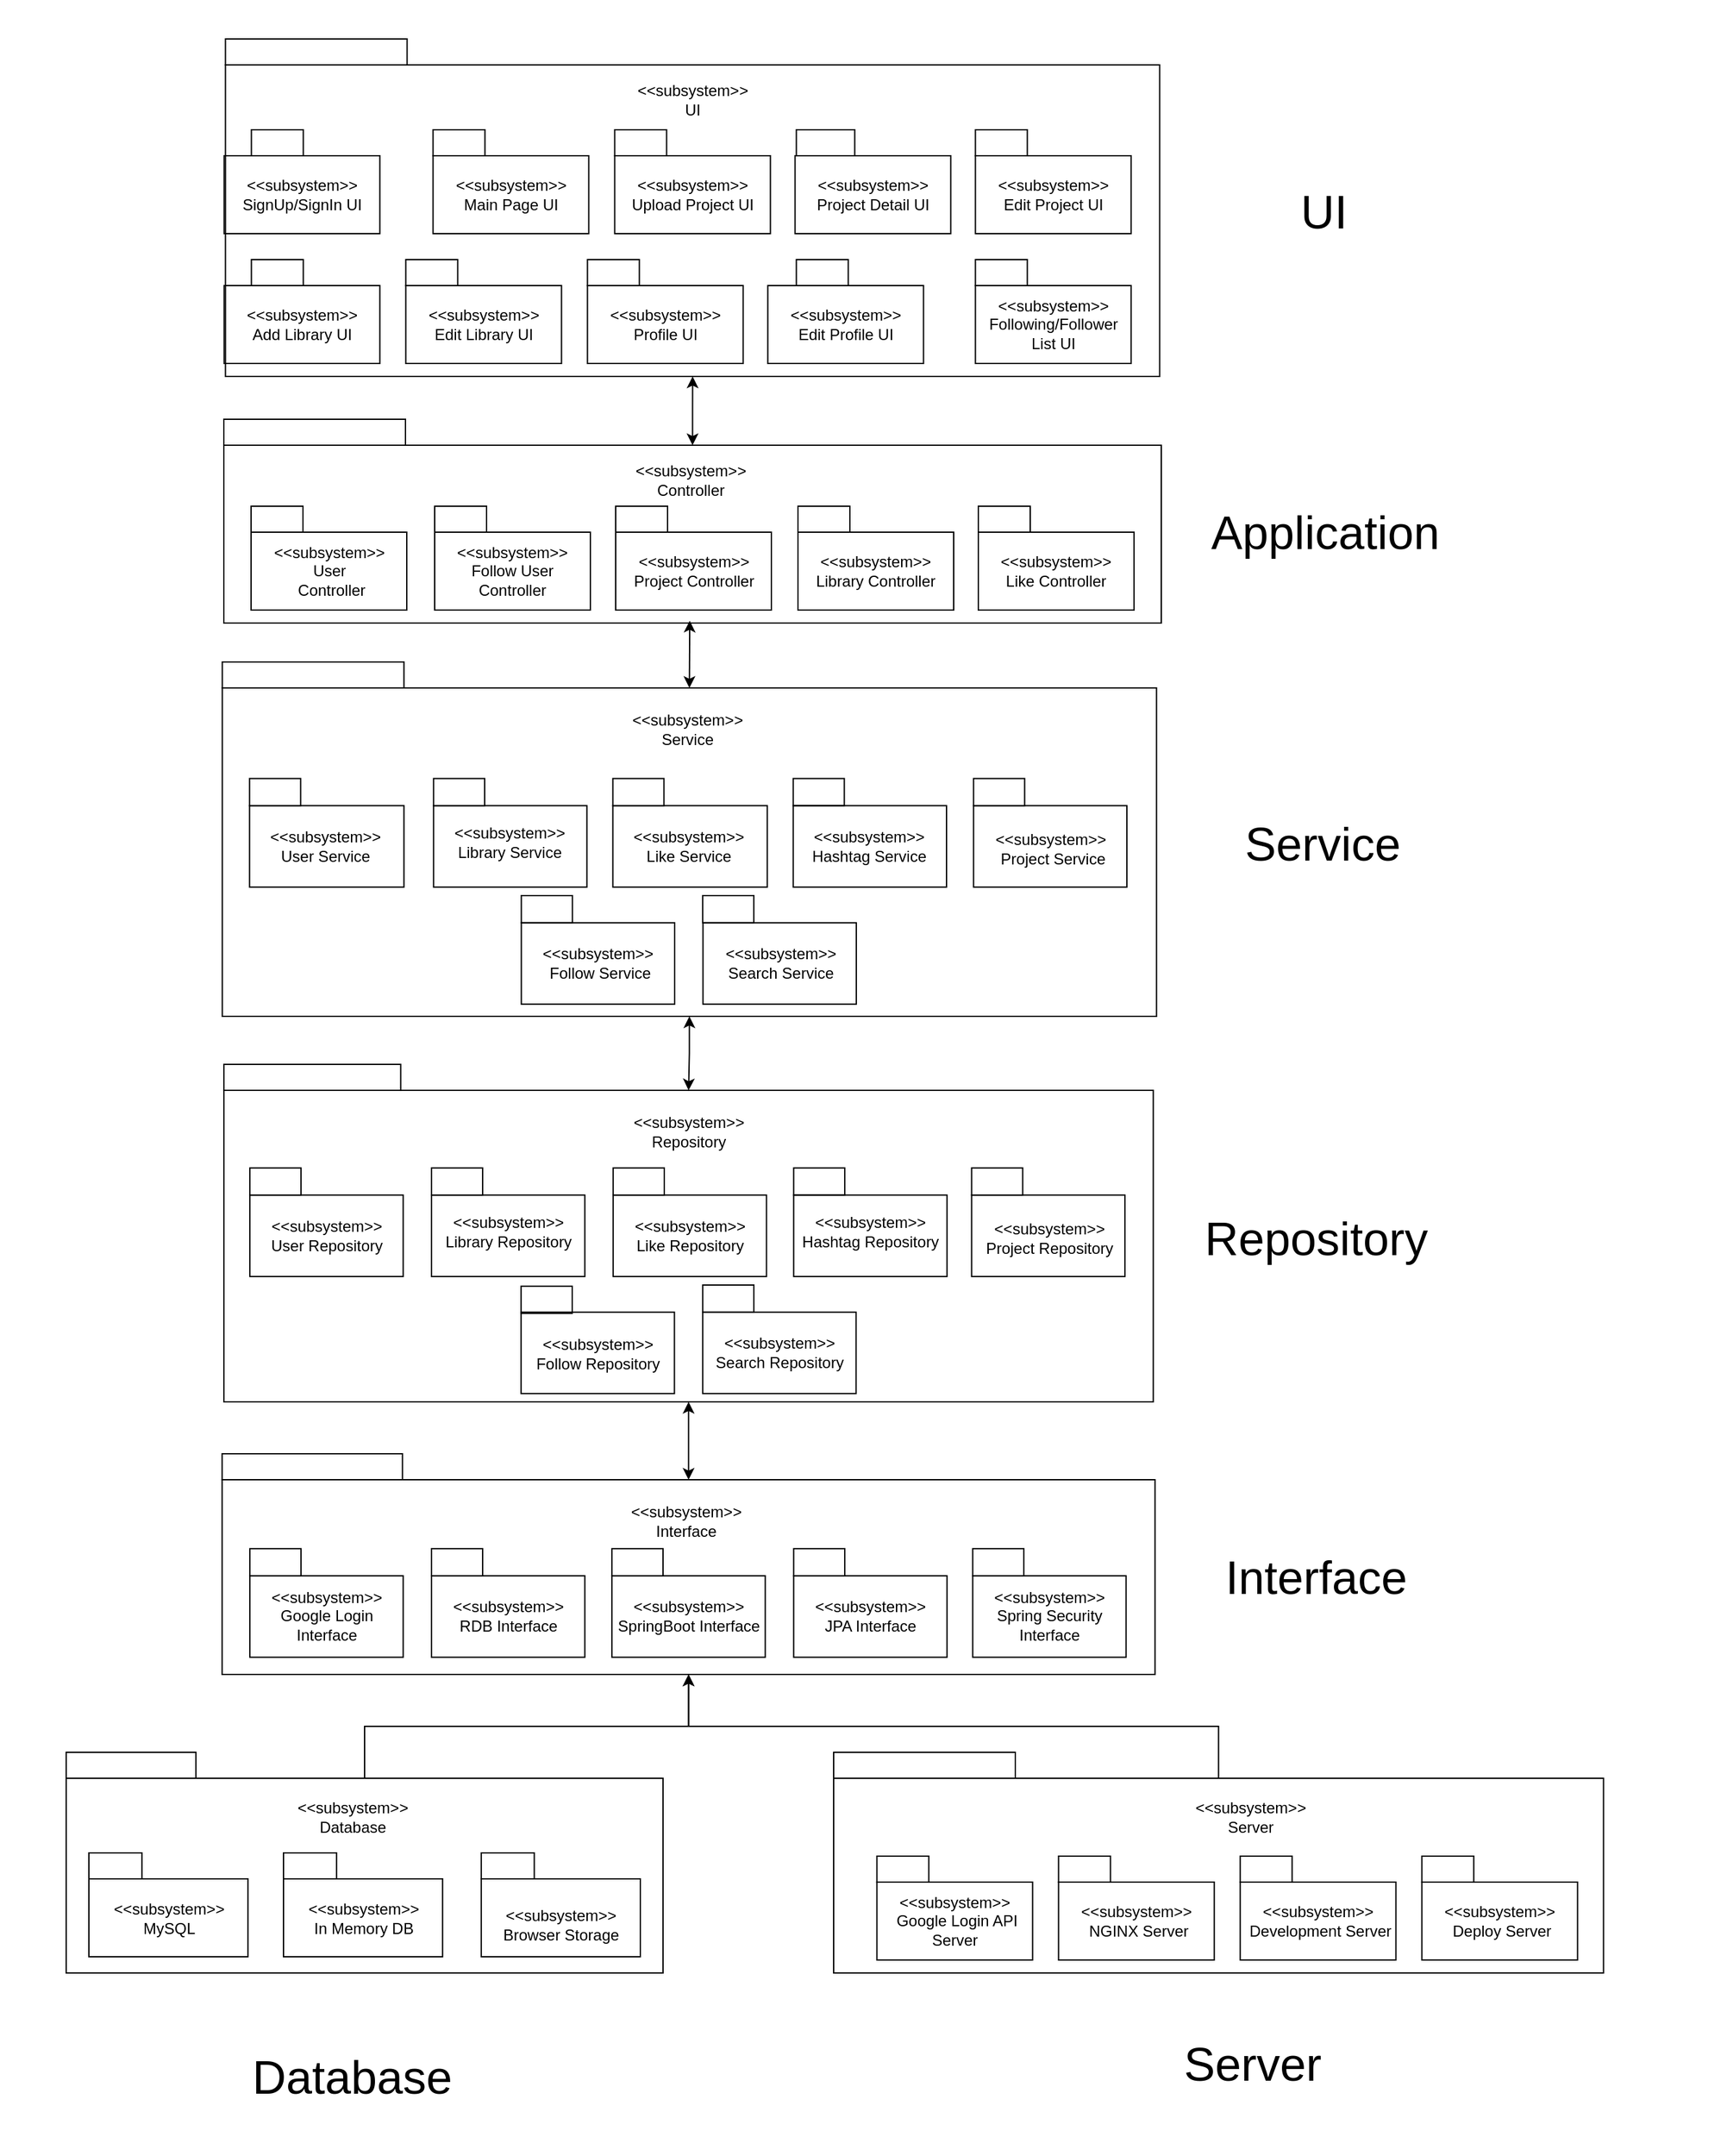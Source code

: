 <mxfile version="22.1.1" type="google">
  <diagram name="Page-1" id="URvXAUoGTAdCCWXDdqtg">
    <mxGraphModel grid="1" page="1" gridSize="10" guides="1" tooltips="1" connect="1" arrows="1" fold="1" pageScale="1" pageWidth="850" pageHeight="1100" math="0" shadow="0">
      <root>
        <mxCell id="0" />
        <mxCell id="1" parent="0" />
        <mxCell id="1XSzjVtJwLmHqd4a_Qun-15" value="" style="group" connectable="0" vertex="1" parent="1">
          <mxGeometry x="150" width="1330" height="1660.0" as="geometry" />
        </mxCell>
        <mxCell id="1XSzjVtJwLmHqd4a_Qun-16" value="" style="group" connectable="0" vertex="1" parent="1XSzjVtJwLmHqd4a_Qun-15">
          <mxGeometry x="172.5" y="343" width="1102.5" height="1317.0" as="geometry" />
        </mxCell>
        <mxCell id="1XSzjVtJwLmHqd4a_Qun-4" value="" style="rounded=0;whiteSpace=wrap;html=1;fillColor=none;" vertex="1" parent="1XSzjVtJwLmHqd4a_Qun-16">
          <mxGeometry width="722.5" height="137" as="geometry" />
        </mxCell>
        <mxCell id="1XSzjVtJwLmHqd4a_Qun-5" value="&amp;lt;&amp;lt;subsystem&amp;gt;&amp;gt;&lt;br&gt;Controller" style="text;html=1;strokeColor=none;fillColor=none;align=center;verticalAlign=middle;whiteSpace=wrap;rounded=0;" vertex="1" parent="1XSzjVtJwLmHqd4a_Qun-16">
          <mxGeometry x="331.667" y="12" width="56.667" height="30" as="geometry" />
        </mxCell>
        <mxCell id="gsQeB8420r4Wkmhs-U_B-48" value="" style="group" connectable="0" vertex="1" parent="1XSzjVtJwLmHqd4a_Qun-16">
          <mxGeometry x="442.5" y="67" width="130" height="61" as="geometry" />
        </mxCell>
        <mxCell id="gsQeB8420r4Wkmhs-U_B-49" value="" style="rounded=0;whiteSpace=wrap;html=1;fillColor=none;" vertex="1" parent="gsQeB8420r4Wkmhs-U_B-48">
          <mxGeometry width="120" height="60" as="geometry" />
        </mxCell>
        <mxCell id="gsQeB8420r4Wkmhs-U_B-50" value="&amp;lt;&amp;lt;subsystem&amp;gt;&amp;gt;&lt;br&gt;Library Controller" style="text;html=1;strokeColor=none;fillColor=none;align=center;verticalAlign=middle;whiteSpace=wrap;rounded=0;" vertex="1" parent="gsQeB8420r4Wkmhs-U_B-48">
          <mxGeometry x="10" y="15" width="100" height="30" as="geometry" />
        </mxCell>
        <mxCell id="gsQeB8420r4Wkmhs-U_B-51" value="" style="group" connectable="0" vertex="1" parent="1XSzjVtJwLmHqd4a_Qun-16">
          <mxGeometry x="577.5" y="67" width="150" height="61" as="geometry" />
        </mxCell>
        <mxCell id="gsQeB8420r4Wkmhs-U_B-52" value="" style="rounded=0;whiteSpace=wrap;html=1;fillColor=none;" vertex="1" parent="gsQeB8420r4Wkmhs-U_B-51">
          <mxGeometry x="4" width="120" height="60" as="geometry" />
        </mxCell>
        <mxCell id="gsQeB8420r4Wkmhs-U_B-53" value="&amp;lt;&amp;lt;subsystem&amp;gt;&amp;gt;&lt;br style=&quot;border-color: var(--border-color);&quot;&gt;Like Controller" style="text;html=1;strokeColor=none;fillColor=none;align=center;verticalAlign=middle;whiteSpace=wrap;rounded=0;" vertex="1" parent="gsQeB8420r4Wkmhs-U_B-51">
          <mxGeometry x="4" y="15" width="120" height="30" as="geometry" />
        </mxCell>
        <mxCell id="gsQeB8420r4Wkmhs-U_B-42" value="" style="group" connectable="0" vertex="1" parent="1XSzjVtJwLmHqd4a_Qun-16">
          <mxGeometry x="21" y="67" width="150" height="61" as="geometry" />
        </mxCell>
        <mxCell id="gsQeB8420r4Wkmhs-U_B-43" value="" style="rounded=0;whiteSpace=wrap;html=1;fillColor=none;" vertex="1" parent="gsQeB8420r4Wkmhs-U_B-42">
          <mxGeometry width="120" height="60" as="geometry" />
        </mxCell>
        <mxCell id="gsQeB8420r4Wkmhs-U_B-44" value="&amp;lt;&amp;lt;subsystem&amp;gt;&amp;gt;&lt;br&gt;User&lt;br&gt;&amp;nbsp;Controller" style="text;html=1;strokeColor=none;fillColor=none;align=center;verticalAlign=middle;whiteSpace=wrap;rounded=0;" vertex="1" parent="gsQeB8420r4Wkmhs-U_B-42">
          <mxGeometry y="15" width="120" height="30" as="geometry" />
        </mxCell>
        <mxCell id="ssy3nLR4-ETo5lvdwy51-38" value="" style="rounded=0;whiteSpace=wrap;html=1;" vertex="1" parent="1XSzjVtJwLmHqd4a_Qun-16">
          <mxGeometry x="21" y="47" width="40" height="20" as="geometry" />
        </mxCell>
        <mxCell id="ssy3nLR4-ETo5lvdwy51-46" value="" style="rounded=0;whiteSpace=wrap;html=1;" vertex="1" parent="1XSzjVtJwLmHqd4a_Qun-16">
          <mxGeometry x="442.5" y="47" width="40" height="20" as="geometry" />
        </mxCell>
        <mxCell id="ssy3nLR4-ETo5lvdwy51-47" value="" style="rounded=0;whiteSpace=wrap;html=1;" vertex="1" parent="1XSzjVtJwLmHqd4a_Qun-16">
          <mxGeometry x="581.5" y="47" width="40" height="20" as="geometry" />
        </mxCell>
        <mxCell id="VD4HpKR2cZ5eDXk-qmv2-13" value="" style="group" connectable="0" vertex="1" parent="1XSzjVtJwLmHqd4a_Qun-16">
          <mxGeometry x="162.5" y="67" width="140" height="61" as="geometry" />
        </mxCell>
        <mxCell id="VD4HpKR2cZ5eDXk-qmv2-14" value="" style="rounded=0;whiteSpace=wrap;html=1;fillColor=none;" vertex="1" parent="VD4HpKR2cZ5eDXk-qmv2-13">
          <mxGeometry width="120" height="60" as="geometry" />
        </mxCell>
        <mxCell id="VD4HpKR2cZ5eDXk-qmv2-15" value="&amp;lt;&amp;lt;subsystem&amp;gt;&amp;gt;&lt;br&gt;Follow User&lt;br&gt;Controller" style="text;html=1;strokeColor=none;fillColor=none;align=center;verticalAlign=middle;whiteSpace=wrap;rounded=0;" vertex="1" parent="VD4HpKR2cZ5eDXk-qmv2-13">
          <mxGeometry x="5" y="15" width="110" height="30" as="geometry" />
        </mxCell>
        <mxCell id="ssy3nLR4-ETo5lvdwy51-44" value="" style="rounded=0;whiteSpace=wrap;html=1;" vertex="1" parent="VD4HpKR2cZ5eDXk-qmv2-13">
          <mxGeometry y="-20" width="40" height="20" as="geometry" />
        </mxCell>
        <mxCell id="VD4HpKR2cZ5eDXk-qmv2-2" value="" style="group" connectable="0" vertex="1" parent="1XSzjVtJwLmHqd4a_Qun-16">
          <mxGeometry x="302" y="67" width="150" height="61" as="geometry" />
        </mxCell>
        <mxCell id="VD4HpKR2cZ5eDXk-qmv2-3" value="" style="rounded=0;whiteSpace=wrap;html=1;fillColor=none;" vertex="1" parent="VD4HpKR2cZ5eDXk-qmv2-2">
          <mxGeometry width="120" height="60" as="geometry" />
        </mxCell>
        <mxCell id="VD4HpKR2cZ5eDXk-qmv2-4" value="&amp;lt;&amp;lt;subsystem&amp;gt;&amp;gt;&lt;br style=&quot;border-color: var(--border-color);&quot;&gt;Project Controller" style="text;html=1;strokeColor=none;fillColor=none;align=center;verticalAlign=middle;whiteSpace=wrap;rounded=0;" vertex="1" parent="VD4HpKR2cZ5eDXk-qmv2-2">
          <mxGeometry y="15" width="120" height="30" as="geometry" />
        </mxCell>
        <mxCell id="ssy3nLR4-ETo5lvdwy51-49" value="" style="rounded=0;whiteSpace=wrap;html=1;" vertex="1" parent="1XSzjVtJwLmHqd4a_Qun-16">
          <mxGeometry x="302" y="47" width="40" height="20" as="geometry" />
        </mxCell>
        <mxCell id="ssy3nLR4-ETo5lvdwy51-6" value="" style="endArrow=classic;startArrow=classic;html=1;rounded=0;exitX=0.5;exitY=0;exitDx=0;exitDy=0;entryX=0.497;entryY=0.987;entryDx=0;entryDy=0;entryPerimeter=0;" edge="1" parent="1XSzjVtJwLmHqd4a_Qun-16" source="1XSzjVtJwLmHqd4a_Qun-6" target="1XSzjVtJwLmHqd4a_Qun-4">
          <mxGeometry width="50" height="50" relative="1" as="geometry">
            <mxPoint x="192.5" y="447" as="sourcePoint" />
            <mxPoint x="242.5" y="397" as="targetPoint" />
          </mxGeometry>
        </mxCell>
        <mxCell id="1XSzjVtJwLmHqd4a_Qun-8" value="" style="rounded=0;whiteSpace=wrap;html=1;fillColor=none;" vertex="1" parent="1XSzjVtJwLmHqd4a_Qun-16">
          <mxGeometry x="-121.5" y="1027" width="460" height="150" as="geometry" />
        </mxCell>
        <mxCell id="1XSzjVtJwLmHqd4a_Qun-9" value="&amp;lt;&amp;lt;subsystem&amp;gt;&amp;gt;&lt;br&gt;Database" style="text;html=1;strokeColor=none;fillColor=none;align=center;verticalAlign=middle;whiteSpace=wrap;rounded=0;" vertex="1" parent="1XSzjVtJwLmHqd4a_Qun-16">
          <mxGeometry x="69.81" y="1042" width="60" height="30" as="geometry" />
        </mxCell>
        <mxCell id="1XSzjVtJwLmHqd4a_Qun-6" value="" style="rounded=0;whiteSpace=wrap;html=1;fillColor=none;" vertex="1" parent="1XSzjVtJwLmHqd4a_Qun-16">
          <mxGeometry x="-1.18" y="187" width="720" height="253" as="geometry" />
        </mxCell>
        <mxCell id="1XSzjVtJwLmHqd4a_Qun-7" value="&amp;lt;&amp;lt;subsystem&amp;gt;&amp;gt;&lt;br&gt;Service" style="text;html=1;strokeColor=none;fillColor=none;align=center;verticalAlign=middle;whiteSpace=wrap;rounded=0;" vertex="1" parent="1XSzjVtJwLmHqd4a_Qun-16">
          <mxGeometry x="330.49" y="197.0" width="53.974" height="43.125" as="geometry" />
        </mxCell>
        <mxCell id="ssy3nLR4-ETo5lvdwy51-54" value="" style="rounded=0;whiteSpace=wrap;html=1;fillColor=none;" vertex="1" parent="1XSzjVtJwLmHqd4a_Qun-16">
          <mxGeometry x="19.82" y="277.69" width="119" height="62.73" as="geometry" />
        </mxCell>
        <mxCell id="ssy3nLR4-ETo5lvdwy51-55" value="&amp;lt;&amp;lt;subsystem&amp;gt;&amp;gt;&lt;br&gt;User Service" style="text;html=1;strokeColor=none;fillColor=none;align=center;verticalAlign=middle;whiteSpace=wrap;rounded=0;" vertex="1" parent="1XSzjVtJwLmHqd4a_Qun-16">
          <mxGeometry x="19.823" y="293.377" width="118.16" height="31.364" as="geometry" />
        </mxCell>
        <mxCell id="ssy3nLR4-ETo5lvdwy51-56" value="" style="rounded=0;whiteSpace=wrap;html=1;" vertex="1" parent="1XSzjVtJwLmHqd4a_Qun-16">
          <mxGeometry x="19.823" y="256.786" width="39.387" height="20.909" as="geometry" />
        </mxCell>
        <mxCell id="ssy3nLR4-ETo5lvdwy51-57" value="" style="rounded=0;whiteSpace=wrap;html=1;fillColor=none;" vertex="1" parent="1XSzjVtJwLmHqd4a_Qun-16">
          <mxGeometry x="161.664" y="277.695" width="118.16" height="62.727" as="geometry" />
        </mxCell>
        <mxCell id="ssy3nLR4-ETo5lvdwy51-58" value="&amp;lt;&amp;lt;subsystem&amp;gt;&amp;gt;&lt;br&gt;Library Service" style="text;html=1;strokeColor=none;fillColor=none;align=center;verticalAlign=middle;whiteSpace=wrap;rounded=0;" vertex="1" parent="1XSzjVtJwLmHqd4a_Qun-16">
          <mxGeometry x="161.664" y="293.377" width="118.16" height="26.136" as="geometry" />
        </mxCell>
        <mxCell id="ssy3nLR4-ETo5lvdwy51-59" value="" style="rounded=0;whiteSpace=wrap;html=1;" vertex="1" parent="1XSzjVtJwLmHqd4a_Qun-16">
          <mxGeometry x="161.664" y="256.786" width="39.387" height="20.909" as="geometry" />
        </mxCell>
        <mxCell id="ssy3nLR4-ETo5lvdwy51-60" value="" style="rounded=0;whiteSpace=wrap;html=1;fillColor=none;" vertex="1" parent="1XSzjVtJwLmHqd4a_Qun-16">
          <mxGeometry x="299.82" y="277.69" width="119" height="62.73" as="geometry" />
        </mxCell>
        <mxCell id="ssy3nLR4-ETo5lvdwy51-61" value="&amp;lt;&amp;lt;subsystem&amp;gt;&amp;gt;&lt;br&gt;Like Service" style="text;html=1;strokeColor=none;fillColor=none;align=center;verticalAlign=middle;whiteSpace=wrap;rounded=0;" vertex="1" parent="1XSzjVtJwLmHqd4a_Qun-16">
          <mxGeometry x="299.82" y="296.8" width="118.16" height="24.52" as="geometry" />
        </mxCell>
        <mxCell id="ssy3nLR4-ETo5lvdwy51-62" value="" style="rounded=0;whiteSpace=wrap;html=1;" vertex="1" parent="1XSzjVtJwLmHqd4a_Qun-16">
          <mxGeometry x="299.824" y="256.786" width="39.387" height="20.909" as="geometry" />
        </mxCell>
        <mxCell id="OByAy30Esht4Jp0frHA6-53" value="" style="rounded=0;whiteSpace=wrap;html=1;" vertex="1" parent="1XSzjVtJwLmHqd4a_Qun-16">
          <mxGeometry x="229.284" y="346.996" width="39.387" height="20.909" as="geometry" />
        </mxCell>
        <mxCell id="ssy3nLR4-ETo5lvdwy51-87" value="" style="rounded=0;whiteSpace=wrap;html=1;fillColor=none;" vertex="1" parent="1XSzjVtJwLmHqd4a_Qun-16">
          <mxGeometry x="577.816" y="277.695" width="118.16" height="62.727" as="geometry" />
        </mxCell>
        <mxCell id="ssy3nLR4-ETo5lvdwy51-88" value="&amp;lt;&amp;lt;subsystem&amp;gt;&amp;gt;&lt;br&gt;&amp;nbsp;Project Service" style="text;html=1;strokeColor=none;fillColor=none;align=center;verticalAlign=middle;whiteSpace=wrap;rounded=0;" vertex="1" parent="1XSzjVtJwLmHqd4a_Qun-16">
          <mxGeometry x="578.68" y="296.34" width="118.16" height="28.4" as="geometry" />
        </mxCell>
        <mxCell id="ssy3nLR4-ETo5lvdwy51-89" value="" style="rounded=0;whiteSpace=wrap;html=1;" vertex="1" parent="1XSzjVtJwLmHqd4a_Qun-16">
          <mxGeometry x="577.816" y="256.786" width="39.387" height="20.909" as="geometry" />
        </mxCell>
        <mxCell id="ssy3nLR4-ETo5lvdwy51-20" value="" style="rounded=0;whiteSpace=wrap;html=1;" vertex="1" parent="1XSzjVtJwLmHqd4a_Qun-16">
          <mxGeometry x="-1.18" y="167" width="140" height="20" as="geometry" />
        </mxCell>
        <mxCell id="ssy3nLR4-ETo5lvdwy51-64" value="&amp;lt;&amp;lt;subsystem&amp;gt;&amp;gt;&lt;br&gt;&amp;nbsp;Follow Service" style="text;html=1;strokeColor=none;fillColor=none;align=center;verticalAlign=middle;whiteSpace=wrap;rounded=0;" vertex="1" parent="1XSzjVtJwLmHqd4a_Qun-16">
          <mxGeometry x="229.284" y="383.587" width="118.16" height="31.364" as="geometry" />
        </mxCell>
        <mxCell id="ssy3nLR4-ETo5lvdwy51-63" value="" style="rounded=0;whiteSpace=wrap;html=1;fillColor=none;" vertex="1" parent="1XSzjVtJwLmHqd4a_Qun-16">
          <mxGeometry x="229.284" y="367.905" width="118.16" height="62.727" as="geometry" />
        </mxCell>
        <mxCell id="OByAy30Esht4Jp0frHA6-2" value="&amp;lt;&amp;lt;subsystem&amp;gt;&amp;gt;&lt;br&gt;Search Service" style="text;html=1;strokeColor=none;fillColor=none;align=center;verticalAlign=middle;whiteSpace=wrap;rounded=0;" vertex="1" parent="1XSzjVtJwLmHqd4a_Qun-16">
          <mxGeometry x="370.203" y="383.587" width="118.16" height="31.364" as="geometry" />
        </mxCell>
        <mxCell id="OByAy30Esht4Jp0frHA6-3" value="" style="rounded=0;whiteSpace=wrap;html=1;" vertex="1" parent="1XSzjVtJwLmHqd4a_Qun-16">
          <mxGeometry x="369.083" y="346.996" width="39.387" height="20.909" as="geometry" />
        </mxCell>
        <mxCell id="OByAy30Esht4Jp0frHA6-1" value="" style="rounded=0;whiteSpace=wrap;html=1;fillColor=none;" vertex="1" parent="1XSzjVtJwLmHqd4a_Qun-16">
          <mxGeometry x="369.283" y="367.905" width="118.16" height="62.727" as="geometry" />
        </mxCell>
        <mxCell id="OByAy30Esht4Jp0frHA6-54" value="" style="rounded=0;whiteSpace=wrap;html=1;" vertex="1" parent="1XSzjVtJwLmHqd4a_Qun-16">
          <mxGeometry x="438.823" y="256.786" width="39.387" height="20.909" as="geometry" />
        </mxCell>
        <mxCell id="OByAy30Esht4Jp0frHA6-55" value="" style="rounded=0;whiteSpace=wrap;html=1;fillColor=none;" vertex="1" parent="1XSzjVtJwLmHqd4a_Qun-16">
          <mxGeometry x="438.823" y="277.695" width="118.16" height="62.727" as="geometry" />
        </mxCell>
        <mxCell id="OByAy30Esht4Jp0frHA6-56" value="&amp;lt;&amp;lt;subsystem&amp;gt;&amp;gt;&lt;br&gt;Hashtag Service" style="text;html=1;strokeColor=none;fillColor=none;align=center;verticalAlign=middle;whiteSpace=wrap;rounded=0;" vertex="1" parent="1XSzjVtJwLmHqd4a_Qun-16">
          <mxGeometry x="438.82" y="296.79" width="118.16" height="24.52" as="geometry" />
        </mxCell>
        <mxCell id="OByAy30Esht4Jp0frHA6-50" value="&lt;font style=&quot;font-size: 36px;&quot;&gt;Service&lt;/font&gt;" style="text;html=1;align=center;verticalAlign=middle;resizable=0;points=[];autosize=1;strokeColor=none;fillColor=none;" vertex="1" parent="1XSzjVtJwLmHqd4a_Qun-16">
          <mxGeometry x="776.32" y="277" width="140" height="60" as="geometry" />
        </mxCell>
        <mxCell id="ssy3nLR4-ETo5lvdwy51-1" value="" style="rounded=0;whiteSpace=wrap;html=1;fillColor=none;" vertex="1" parent="1XSzjVtJwLmHqd4a_Qun-16">
          <mxGeometry x="470" y="1027" width="593.32" height="150" as="geometry" />
        </mxCell>
        <mxCell id="ssy3nLR4-ETo5lvdwy51-2" value="&amp;lt;&amp;lt;subsystem&amp;gt;&amp;gt;&lt;br&gt;Server" style="text;html=1;strokeColor=none;fillColor=none;align=center;verticalAlign=middle;whiteSpace=wrap;rounded=0;" vertex="1" parent="1XSzjVtJwLmHqd4a_Qun-16">
          <mxGeometry x="761.32" y="1042" width="60" height="30" as="geometry" />
        </mxCell>
        <mxCell id="ssy3nLR4-ETo5lvdwy51-22" value="" style="rounded=0;whiteSpace=wrap;html=1;" vertex="1" parent="1XSzjVtJwLmHqd4a_Qun-16">
          <mxGeometry x="-121.5" y="1007" width="100" height="20" as="geometry" />
        </mxCell>
        <mxCell id="ssy3nLR4-ETo5lvdwy51-23" value="" style="rounded=0;whiteSpace=wrap;html=1;" vertex="1" parent="1XSzjVtJwLmHqd4a_Qun-16">
          <mxGeometry x="470" y="1007" width="140" height="20" as="geometry" />
        </mxCell>
        <mxCell id="ssy3nLR4-ETo5lvdwy51-70" value="" style="rounded=0;whiteSpace=wrap;html=1;fillColor=none;" vertex="1" parent="1XSzjVtJwLmHqd4a_Qun-16">
          <mxGeometry x="503.32" y="1107" width="120" height="60" as="geometry" />
        </mxCell>
        <mxCell id="ssy3nLR4-ETo5lvdwy51-71" value="&amp;lt;&amp;lt;subsystem&amp;gt;&amp;gt;&lt;br&gt;&amp;nbsp;Google Login API&lt;br&gt;Server" style="text;html=1;strokeColor=none;fillColor=none;align=center;verticalAlign=middle;whiteSpace=wrap;rounded=0;" vertex="1" parent="1XSzjVtJwLmHqd4a_Qun-16">
          <mxGeometry x="503.32" y="1122" width="120" height="30" as="geometry" />
        </mxCell>
        <mxCell id="ssy3nLR4-ETo5lvdwy51-72" value="" style="rounded=0;whiteSpace=wrap;html=1;" vertex="1" parent="1XSzjVtJwLmHqd4a_Qun-16">
          <mxGeometry x="503.32" y="1087" width="40" height="20" as="geometry" />
        </mxCell>
        <mxCell id="ssy3nLR4-ETo5lvdwy51-73" value="" style="rounded=0;whiteSpace=wrap;html=1;fillColor=none;" vertex="1" parent="1XSzjVtJwLmHqd4a_Qun-16">
          <mxGeometry x="643.32" y="1107" width="120" height="60" as="geometry" />
        </mxCell>
        <mxCell id="ssy3nLR4-ETo5lvdwy51-74" value="&amp;lt;&amp;lt;subsystem&amp;gt;&amp;gt;&lt;br&gt;&amp;nbsp;NGINX Server" style="text;html=1;strokeColor=none;fillColor=none;align=center;verticalAlign=middle;whiteSpace=wrap;rounded=0;" vertex="1" parent="1XSzjVtJwLmHqd4a_Qun-16">
          <mxGeometry x="643.32" y="1122" width="120" height="30" as="geometry" />
        </mxCell>
        <mxCell id="ssy3nLR4-ETo5lvdwy51-75" value="" style="rounded=0;whiteSpace=wrap;html=1;" vertex="1" parent="1XSzjVtJwLmHqd4a_Qun-16">
          <mxGeometry x="643.32" y="1087" width="40" height="20" as="geometry" />
        </mxCell>
        <mxCell id="ssy3nLR4-ETo5lvdwy51-81" value="" style="rounded=0;whiteSpace=wrap;html=1;fillColor=none;" vertex="1" parent="1XSzjVtJwLmHqd4a_Qun-16">
          <mxGeometry x="783.32" y="1107" width="120" height="60" as="geometry" />
        </mxCell>
        <mxCell id="ssy3nLR4-ETo5lvdwy51-82" value="&amp;lt;&amp;lt;subsystem&amp;gt;&amp;gt;&lt;br&gt;&amp;nbsp;Development Server" style="text;html=1;strokeColor=none;fillColor=none;align=center;verticalAlign=middle;whiteSpace=wrap;rounded=0;" vertex="1" parent="1XSzjVtJwLmHqd4a_Qun-16">
          <mxGeometry x="783.32" y="1122" width="120" height="30" as="geometry" />
        </mxCell>
        <mxCell id="ssy3nLR4-ETo5lvdwy51-83" value="" style="rounded=0;whiteSpace=wrap;html=1;" vertex="1" parent="1XSzjVtJwLmHqd4a_Qun-16">
          <mxGeometry x="783.32" y="1087" width="40" height="20" as="geometry" />
        </mxCell>
        <mxCell id="ssy3nLR4-ETo5lvdwy51-84" value="" style="rounded=0;whiteSpace=wrap;html=1;fillColor=none;" vertex="1" parent="1XSzjVtJwLmHqd4a_Qun-16">
          <mxGeometry x="923.32" y="1107" width="120" height="60" as="geometry" />
        </mxCell>
        <mxCell id="ssy3nLR4-ETo5lvdwy51-85" value="&amp;lt;&amp;lt;subsystem&amp;gt;&amp;gt;&lt;br&gt;&amp;nbsp;Deploy Server" style="text;html=1;strokeColor=none;fillColor=none;align=center;verticalAlign=middle;whiteSpace=wrap;rounded=0;" vertex="1" parent="1XSzjVtJwLmHqd4a_Qun-16">
          <mxGeometry x="923.32" y="1122" width="120" height="30" as="geometry" />
        </mxCell>
        <mxCell id="ssy3nLR4-ETo5lvdwy51-86" value="" style="rounded=0;whiteSpace=wrap;html=1;" vertex="1" parent="1XSzjVtJwLmHqd4a_Qun-16">
          <mxGeometry x="923.32" y="1087" width="40" height="20" as="geometry" />
        </mxCell>
        <mxCell id="ssy3nLR4-ETo5lvdwy51-90" value="" style="rounded=0;whiteSpace=wrap;html=1;fillColor=none;" vertex="1" parent="1XSzjVtJwLmHqd4a_Qun-16">
          <mxGeometry x="-103.995" y="1104.5" width="122.609" height="60" as="geometry" />
        </mxCell>
        <mxCell id="ssy3nLR4-ETo5lvdwy51-91" value="&amp;lt;&amp;lt;subsystem&amp;gt;&amp;gt;&lt;br&gt;MySQL" style="text;html=1;strokeColor=none;fillColor=none;align=center;verticalAlign=middle;whiteSpace=wrap;rounded=0;" vertex="1" parent="1XSzjVtJwLmHqd4a_Qun-16">
          <mxGeometry x="-103.995" y="1119.5" width="122.609" height="30" as="geometry" />
        </mxCell>
        <mxCell id="ssy3nLR4-ETo5lvdwy51-92" value="" style="rounded=0;whiteSpace=wrap;html=1;" vertex="1" parent="1XSzjVtJwLmHqd4a_Qun-16">
          <mxGeometry x="-103.995" y="1084.5" width="40.87" height="20" as="geometry" />
        </mxCell>
        <mxCell id="ssy3nLR4-ETo5lvdwy51-93" value="" style="rounded=0;whiteSpace=wrap;html=1;fillColor=none;" vertex="1" parent="1XSzjVtJwLmHqd4a_Qun-16">
          <mxGeometry x="46.005" y="1104.5" width="122.609" height="60" as="geometry" />
        </mxCell>
        <mxCell id="ssy3nLR4-ETo5lvdwy51-94" value="&amp;lt;&amp;lt;subsystem&amp;gt;&amp;gt;&lt;br&gt;In Memory DB" style="text;html=1;strokeColor=none;fillColor=none;align=center;verticalAlign=middle;whiteSpace=wrap;rounded=0;" vertex="1" parent="1XSzjVtJwLmHqd4a_Qun-16">
          <mxGeometry x="46.005" y="1119.5" width="122.609" height="30" as="geometry" />
        </mxCell>
        <mxCell id="ssy3nLR4-ETo5lvdwy51-95" value="" style="rounded=0;whiteSpace=wrap;html=1;" vertex="1" parent="1XSzjVtJwLmHqd4a_Qun-16">
          <mxGeometry x="46.005" y="1084.5" width="40.87" height="20" as="geometry" />
        </mxCell>
        <mxCell id="ssy3nLR4-ETo5lvdwy51-99" value="" style="rounded=0;whiteSpace=wrap;html=1;fillColor=none;" vertex="1" parent="1XSzjVtJwLmHqd4a_Qun-16">
          <mxGeometry x="198.39" y="1104.5" width="122.61" height="60" as="geometry" />
        </mxCell>
        <mxCell id="ssy3nLR4-ETo5lvdwy51-100" value="&amp;lt;&amp;lt;subsystem&amp;gt;&amp;gt;&lt;br&gt;Browser Storage" style="text;html=1;strokeColor=none;fillColor=none;align=center;verticalAlign=middle;whiteSpace=wrap;rounded=0;" vertex="1" parent="1XSzjVtJwLmHqd4a_Qun-16">
          <mxGeometry x="198.39" y="1134.5" width="122.61" height="10" as="geometry" />
        </mxCell>
        <mxCell id="ssy3nLR4-ETo5lvdwy51-101" value="" style="rounded=0;whiteSpace=wrap;html=1;" vertex="1" parent="1XSzjVtJwLmHqd4a_Qun-16">
          <mxGeometry x="198.395" y="1084.5" width="40.87" height="20" as="geometry" />
        </mxCell>
        <mxCell id="OByAy30Esht4Jp0frHA6-4" value="" style="rounded=0;whiteSpace=wrap;html=1;fillColor=none;" vertex="1" parent="1XSzjVtJwLmHqd4a_Qun-16">
          <mxGeometry x="-1.3" y="797" width="718.99" height="150" as="geometry" />
        </mxCell>
        <mxCell id="OByAy30Esht4Jp0frHA6-45" style="edgeStyle=orthogonalEdgeStyle;rounded=0;orthogonalLoop=1;jettySize=auto;html=1;" edge="1" parent="1XSzjVtJwLmHqd4a_Qun-16" source="1XSzjVtJwLmHqd4a_Qun-8" target="OByAy30Esht4Jp0frHA6-4">
          <mxGeometry relative="1" as="geometry" />
        </mxCell>
        <mxCell id="OByAy30Esht4Jp0frHA6-46" style="edgeStyle=orthogonalEdgeStyle;rounded=0;orthogonalLoop=1;jettySize=auto;html=1;" edge="1" parent="1XSzjVtJwLmHqd4a_Qun-16" source="ssy3nLR4-ETo5lvdwy51-1" target="OByAy30Esht4Jp0frHA6-4">
          <mxGeometry relative="1" as="geometry" />
        </mxCell>
        <mxCell id="OByAy30Esht4Jp0frHA6-5" value="&amp;lt;&amp;lt;subsystem&amp;gt;&amp;gt;&lt;br&gt;Interface" style="text;html=1;strokeColor=none;fillColor=none;align=center;verticalAlign=middle;whiteSpace=wrap;rounded=0;" vertex="1" parent="1XSzjVtJwLmHqd4a_Qun-16">
          <mxGeometry x="329.84" y="807.0" width="53.974" height="43.125" as="geometry" />
        </mxCell>
        <mxCell id="OByAy30Esht4Jp0frHA6-6" value="" style="rounded=0;whiteSpace=wrap;html=1;fillColor=none;" vertex="1" parent="1XSzjVtJwLmHqd4a_Qun-16">
          <mxGeometry x="20.073" y="871.035" width="118.16" height="62.727" as="geometry" />
        </mxCell>
        <mxCell id="OByAy30Esht4Jp0frHA6-7" value="&amp;lt;&amp;lt;subsystem&amp;gt;&amp;gt;&lt;br&gt;Google Login Interface" style="text;html=1;strokeColor=none;fillColor=none;align=center;verticalAlign=middle;whiteSpace=wrap;rounded=0;" vertex="1" parent="1XSzjVtJwLmHqd4a_Qun-16">
          <mxGeometry x="20.073" y="886.717" width="118.16" height="31.364" as="geometry" />
        </mxCell>
        <mxCell id="OByAy30Esht4Jp0frHA6-8" value="" style="rounded=0;whiteSpace=wrap;html=1;" vertex="1" parent="1XSzjVtJwLmHqd4a_Qun-16">
          <mxGeometry x="20.073" y="850.126" width="39.387" height="20.909" as="geometry" />
        </mxCell>
        <mxCell id="OByAy30Esht4Jp0frHA6-21" value="" style="rounded=0;whiteSpace=wrap;html=1;fillColor=none;" vertex="1" parent="1XSzjVtJwLmHqd4a_Qun-16">
          <mxGeometry x="160.073" y="871.035" width="118.16" height="62.727" as="geometry" />
        </mxCell>
        <mxCell id="OByAy30Esht4Jp0frHA6-22" value="&amp;lt;&amp;lt;subsystem&amp;gt;&amp;gt;&lt;br&gt;RDB Interface" style="text;html=1;strokeColor=none;fillColor=none;align=center;verticalAlign=middle;whiteSpace=wrap;rounded=0;" vertex="1" parent="1XSzjVtJwLmHqd4a_Qun-16">
          <mxGeometry x="160.073" y="886.717" width="118.16" height="31.364" as="geometry" />
        </mxCell>
        <mxCell id="OByAy30Esht4Jp0frHA6-23" value="" style="rounded=0;whiteSpace=wrap;html=1;" vertex="1" parent="1XSzjVtJwLmHqd4a_Qun-16">
          <mxGeometry x="160.073" y="850.126" width="39.387" height="20.909" as="geometry" />
        </mxCell>
        <mxCell id="OByAy30Esht4Jp0frHA6-27" value="" style="rounded=0;whiteSpace=wrap;html=1;fillColor=none;" vertex="1" parent="1XSzjVtJwLmHqd4a_Qun-16">
          <mxGeometry x="439.193" y="871.035" width="118.16" height="62.727" as="geometry" />
        </mxCell>
        <mxCell id="OByAy30Esht4Jp0frHA6-28" value="&amp;lt;&amp;lt;subsystem&amp;gt;&amp;gt;&lt;br&gt;JPA Interface" style="text;html=1;strokeColor=none;fillColor=none;align=center;verticalAlign=middle;whiteSpace=wrap;rounded=0;" vertex="1" parent="1XSzjVtJwLmHqd4a_Qun-16">
          <mxGeometry x="439.193" y="886.717" width="118.16" height="31.364" as="geometry" />
        </mxCell>
        <mxCell id="OByAy30Esht4Jp0frHA6-29" value="" style="rounded=0;whiteSpace=wrap;html=1;" vertex="1" parent="1XSzjVtJwLmHqd4a_Qun-16">
          <mxGeometry x="439.193" y="850.126" width="39.387" height="20.909" as="geometry" />
        </mxCell>
        <mxCell id="OByAy30Esht4Jp0frHA6-30" value="" style="rounded=0;whiteSpace=wrap;html=1;fillColor=none;" vertex="1" parent="1XSzjVtJwLmHqd4a_Qun-16">
          <mxGeometry x="577.183" y="871.035" width="118.16" height="62.727" as="geometry" />
        </mxCell>
        <mxCell id="OByAy30Esht4Jp0frHA6-31" value="&amp;lt;&amp;lt;subsystem&amp;gt;&amp;gt;&lt;br&gt;Spring Security Interface" style="text;html=1;strokeColor=none;fillColor=none;align=center;verticalAlign=middle;whiteSpace=wrap;rounded=0;" vertex="1" parent="1XSzjVtJwLmHqd4a_Qun-16">
          <mxGeometry x="577.183" y="886.717" width="118.16" height="31.364" as="geometry" />
        </mxCell>
        <mxCell id="OByAy30Esht4Jp0frHA6-32" value="" style="rounded=0;whiteSpace=wrap;html=1;" vertex="1" parent="1XSzjVtJwLmHqd4a_Qun-16">
          <mxGeometry x="577.183" y="850.126" width="39.387" height="20.909" as="geometry" />
        </mxCell>
        <mxCell id="OByAy30Esht4Jp0frHA6-33" value="" style="rounded=0;whiteSpace=wrap;html=1;" vertex="1" parent="1XSzjVtJwLmHqd4a_Qun-16">
          <mxGeometry x="-1.3" y="777" width="138.99" height="20" as="geometry" />
        </mxCell>
        <mxCell id="OByAy30Esht4Jp0frHA6-41" value="" style="rounded=0;whiteSpace=wrap;html=1;fillColor=none;" vertex="1" parent="1XSzjVtJwLmHqd4a_Qun-16">
          <mxGeometry x="299.113" y="871.035" width="118.16" height="62.727" as="geometry" />
        </mxCell>
        <mxCell id="OByAy30Esht4Jp0frHA6-43" value="" style="rounded=0;whiteSpace=wrap;html=1;" vertex="1" parent="1XSzjVtJwLmHqd4a_Qun-16">
          <mxGeometry x="299.113" y="850.126" width="39.387" height="20.909" as="geometry" />
        </mxCell>
        <mxCell id="OByAy30Esht4Jp0frHA6-42" value="&amp;lt;&amp;lt;subsystem&amp;gt;&amp;gt;&lt;br&gt;SpringBoot Interface" style="text;html=1;strokeColor=none;fillColor=none;align=center;verticalAlign=middle;whiteSpace=wrap;rounded=0;" vertex="1" parent="1XSzjVtJwLmHqd4a_Qun-16">
          <mxGeometry x="299.113" y="886.717" width="118.16" height="31.364" as="geometry" />
        </mxCell>
        <mxCell id="DRF6OlptFZyDDZ0QlnZI-75" style="edgeStyle=orthogonalEdgeStyle;rounded=0;orthogonalLoop=1;jettySize=auto;html=1;exitX=0.5;exitY=1;exitDx=0;exitDy=0;entryX=0.5;entryY=0;entryDx=0;entryDy=0;startArrow=classic;startFill=1;" edge="1" parent="1XSzjVtJwLmHqd4a_Qun-16" source="OByAy30Esht4Jp0frHA6-57" target="OByAy30Esht4Jp0frHA6-4">
          <mxGeometry relative="1" as="geometry" />
        </mxCell>
        <mxCell id="OByAy30Esht4Jp0frHA6-57" value="" style="rounded=0;whiteSpace=wrap;html=1;fillColor=none;" vertex="1" parent="1XSzjVtJwLmHqd4a_Qun-16">
          <mxGeometry x="0.07" y="497" width="716.25" height="240" as="geometry" />
        </mxCell>
        <mxCell id="OByAy30Esht4Jp0frHA6-58" value="&amp;lt;&amp;lt;subsystem&amp;gt;&amp;gt;&lt;br&gt;Repository" style="text;html=1;strokeColor=none;fillColor=none;align=center;verticalAlign=middle;whiteSpace=wrap;rounded=0;" vertex="1" parent="1XSzjVtJwLmHqd4a_Qun-16">
          <mxGeometry x="331.21" y="507.0" width="53.974" height="43.125" as="geometry" />
        </mxCell>
        <mxCell id="OByAy30Esht4Jp0frHA6-59" value="" style="rounded=0;whiteSpace=wrap;html=1;fillColor=none;" vertex="1" parent="1XSzjVtJwLmHqd4a_Qun-16">
          <mxGeometry x="20.073" y="577.705" width="118.16" height="62.727" as="geometry" />
        </mxCell>
        <mxCell id="OByAy30Esht4Jp0frHA6-60" value="&amp;lt;&amp;lt;subsystem&amp;gt;&amp;gt;&lt;br&gt;User Repository" style="text;html=1;strokeColor=none;fillColor=none;align=center;verticalAlign=middle;whiteSpace=wrap;rounded=0;" vertex="1" parent="1XSzjVtJwLmHqd4a_Qun-16">
          <mxGeometry x="20.073" y="593.387" width="118.16" height="31.364" as="geometry" />
        </mxCell>
        <mxCell id="OByAy30Esht4Jp0frHA6-61" value="" style="rounded=0;whiteSpace=wrap;html=1;" vertex="1" parent="1XSzjVtJwLmHqd4a_Qun-16">
          <mxGeometry x="20.073" y="556.796" width="39.387" height="20.909" as="geometry" />
        </mxCell>
        <mxCell id="OByAy30Esht4Jp0frHA6-62" value="" style="rounded=0;whiteSpace=wrap;html=1;fillColor=none;" vertex="1" parent="1XSzjVtJwLmHqd4a_Qun-16">
          <mxGeometry x="160.074" y="577.705" width="118.16" height="62.727" as="geometry" />
        </mxCell>
        <mxCell id="OByAy30Esht4Jp0frHA6-63" value="&amp;lt;&amp;lt;subsystem&amp;gt;&amp;gt;&lt;br&gt;Library Repository" style="text;html=1;strokeColor=none;fillColor=none;align=center;verticalAlign=middle;whiteSpace=wrap;rounded=0;" vertex="1" parent="1XSzjVtJwLmHqd4a_Qun-16">
          <mxGeometry x="160.074" y="593.387" width="118.16" height="26.136" as="geometry" />
        </mxCell>
        <mxCell id="OByAy30Esht4Jp0frHA6-64" value="" style="rounded=0;whiteSpace=wrap;html=1;" vertex="1" parent="1XSzjVtJwLmHqd4a_Qun-16">
          <mxGeometry x="160.074" y="556.796" width="39.387" height="20.909" as="geometry" />
        </mxCell>
        <mxCell id="OByAy30Esht4Jp0frHA6-65" value="" style="rounded=0;whiteSpace=wrap;html=1;fillColor=none;" vertex="1" parent="1XSzjVtJwLmHqd4a_Qun-16">
          <mxGeometry x="300.074" y="577.705" width="118.16" height="62.727" as="geometry" />
        </mxCell>
        <mxCell id="OByAy30Esht4Jp0frHA6-66" value="&amp;lt;&amp;lt;subsystem&amp;gt;&amp;gt;&lt;br&gt;Like Repository" style="text;html=1;strokeColor=none;fillColor=none;align=center;verticalAlign=middle;whiteSpace=wrap;rounded=0;" vertex="1" parent="1XSzjVtJwLmHqd4a_Qun-16">
          <mxGeometry x="300.07" y="596.81" width="118.16" height="24.52" as="geometry" />
        </mxCell>
        <mxCell id="OByAy30Esht4Jp0frHA6-67" value="" style="rounded=0;whiteSpace=wrap;html=1;" vertex="1" parent="1XSzjVtJwLmHqd4a_Qun-16">
          <mxGeometry x="300.074" y="556.796" width="39.387" height="20.909" as="geometry" />
        </mxCell>
        <mxCell id="OByAy30Esht4Jp0frHA6-68" value="" style="rounded=0;whiteSpace=wrap;html=1;" vertex="1" parent="1XSzjVtJwLmHqd4a_Qun-16">
          <mxGeometry x="229.114" y="647.906" width="39.387" height="20.909" as="geometry" />
        </mxCell>
        <mxCell id="OByAy30Esht4Jp0frHA6-69" value="" style="rounded=0;whiteSpace=wrap;html=1;fillColor=none;" vertex="1" parent="1XSzjVtJwLmHqd4a_Qun-16">
          <mxGeometry x="576.316" y="577.705" width="118.16" height="62.727" as="geometry" />
        </mxCell>
        <mxCell id="OByAy30Esht4Jp0frHA6-70" value="&amp;lt;&amp;lt;subsystem&amp;gt;&amp;gt;&lt;br&gt;Project Repository" style="text;html=1;strokeColor=none;fillColor=none;align=center;verticalAlign=middle;whiteSpace=wrap;rounded=0;" vertex="1" parent="1XSzjVtJwLmHqd4a_Qun-16">
          <mxGeometry x="577.18" y="596.35" width="118.16" height="28.4" as="geometry" />
        </mxCell>
        <mxCell id="OByAy30Esht4Jp0frHA6-71" value="" style="rounded=0;whiteSpace=wrap;html=1;" vertex="1" parent="1XSzjVtJwLmHqd4a_Qun-16">
          <mxGeometry x="576.316" y="556.796" width="39.387" height="20.909" as="geometry" />
        </mxCell>
        <mxCell id="OByAy30Esht4Jp0frHA6-72" value="" style="rounded=0;whiteSpace=wrap;html=1;" vertex="1" parent="1XSzjVtJwLmHqd4a_Qun-16">
          <mxGeometry x="0.07" y="477" width="136.25" height="20" as="geometry" />
        </mxCell>
        <mxCell id="OByAy30Esht4Jp0frHA6-73" value="&amp;lt;&amp;lt;subsystem&amp;gt;&amp;gt;&lt;br&gt;Follow Repository" style="text;html=1;strokeColor=none;fillColor=none;align=center;verticalAlign=middle;whiteSpace=wrap;rounded=0;" vertex="1" parent="1XSzjVtJwLmHqd4a_Qun-16">
          <mxGeometry x="229.114" y="684.047" width="118.16" height="31.364" as="geometry" />
        </mxCell>
        <mxCell id="OByAy30Esht4Jp0frHA6-75" value="&amp;lt;&amp;lt;subsystem&amp;gt;&amp;gt;&lt;br&gt;Search Repository" style="text;html=1;strokeColor=none;fillColor=none;align=center;verticalAlign=middle;whiteSpace=wrap;rounded=0;" vertex="1" parent="1XSzjVtJwLmHqd4a_Qun-16">
          <mxGeometry x="369.113" y="683.587" width="118.16" height="31.364" as="geometry" />
        </mxCell>
        <mxCell id="OByAy30Esht4Jp0frHA6-76" value="" style="rounded=0;whiteSpace=wrap;html=1;" vertex="1" parent="1XSzjVtJwLmHqd4a_Qun-16">
          <mxGeometry x="369.113" y="646.996" width="39.387" height="20.909" as="geometry" />
        </mxCell>
        <mxCell id="OByAy30Esht4Jp0frHA6-77" value="" style="rounded=0;whiteSpace=wrap;html=1;fillColor=none;" vertex="1" parent="1XSzjVtJwLmHqd4a_Qun-16">
          <mxGeometry x="369.113" y="667.905" width="118.16" height="62.727" as="geometry" />
        </mxCell>
        <mxCell id="OByAy30Esht4Jp0frHA6-78" value="" style="rounded=0;whiteSpace=wrap;html=1;" vertex="1" parent="1XSzjVtJwLmHqd4a_Qun-16">
          <mxGeometry x="439.193" y="556.796" width="39.387" height="20.909" as="geometry" />
        </mxCell>
        <mxCell id="OByAy30Esht4Jp0frHA6-79" value="" style="rounded=0;whiteSpace=wrap;html=1;fillColor=none;" vertex="1" parent="1XSzjVtJwLmHqd4a_Qun-16">
          <mxGeometry x="439.193" y="577.705" width="118.16" height="62.727" as="geometry" />
        </mxCell>
        <mxCell id="OByAy30Esht4Jp0frHA6-80" value="&amp;lt;&amp;lt;subsystem&amp;gt;&amp;gt;&lt;br&gt;Hashtag Repository" style="text;html=1;strokeColor=none;fillColor=none;align=center;verticalAlign=middle;whiteSpace=wrap;rounded=0;" vertex="1" parent="1XSzjVtJwLmHqd4a_Qun-16">
          <mxGeometry x="439.19" y="594.19" width="118.16" height="24.52" as="geometry" />
        </mxCell>
        <mxCell id="OByAy30Esht4Jp0frHA6-82" value="" style="rounded=0;whiteSpace=wrap;html=1;fillColor=none;" vertex="1" parent="1XSzjVtJwLmHqd4a_Qun-16">
          <mxGeometry x="229.116" y="667.905" width="118.16" height="62.727" as="geometry" />
        </mxCell>
        <mxCell id="DRF6OlptFZyDDZ0QlnZI-72" style="edgeStyle=orthogonalEdgeStyle;rounded=0;orthogonalLoop=1;jettySize=auto;html=1;entryX=0.5;entryY=0;entryDx=0;entryDy=0;startArrow=classic;startFill=1;" edge="1" parent="1XSzjVtJwLmHqd4a_Qun-16" source="1XSzjVtJwLmHqd4a_Qun-6" target="OByAy30Esht4Jp0frHA6-57">
          <mxGeometry relative="1" as="geometry" />
        </mxCell>
        <mxCell id="DRF6OlptFZyDDZ0QlnZI-173" value="&lt;font style=&quot;font-size: 36px;&quot;&gt;Repository&lt;/font&gt;" style="text;html=1;align=center;verticalAlign=middle;resizable=0;points=[];autosize=1;strokeColor=none;fillColor=none;" vertex="1" parent="1XSzjVtJwLmHqd4a_Qun-16">
          <mxGeometry x="741.32" y="580.55" width="200" height="60" as="geometry" />
        </mxCell>
        <mxCell id="DRF6OlptFZyDDZ0QlnZI-174" value="&lt;font style=&quot;font-size: 36px;&quot;&gt;Interface&lt;/font&gt;" style="text;html=1;align=center;verticalAlign=middle;resizable=0;points=[];autosize=1;strokeColor=none;fillColor=none;" vertex="1" parent="1XSzjVtJwLmHqd4a_Qun-16">
          <mxGeometry x="761.32" y="842" width="160" height="60" as="geometry" />
        </mxCell>
        <mxCell id="OByAy30Esht4Jp0frHA6-85" value="&lt;font style=&quot;font-size: 36px;&quot;&gt;Database&lt;/font&gt;" style="text;html=1;align=center;verticalAlign=middle;resizable=0;points=[];autosize=1;strokeColor=none;fillColor=none;" vertex="1" parent="1XSzjVtJwLmHqd4a_Qun-16">
          <mxGeometry x="8.61" y="1227.0" width="180" height="60" as="geometry" />
        </mxCell>
        <mxCell id="OByAy30Esht4Jp0frHA6-86" value="&lt;font style=&quot;font-size: 36px;&quot;&gt;Server&lt;/font&gt;" style="text;html=1;align=center;verticalAlign=middle;resizable=0;points=[];autosize=1;strokeColor=none;fillColor=none;" vertex="1" parent="1XSzjVtJwLmHqd4a_Qun-16">
          <mxGeometry x="727.5" y="1217.0" width="130" height="60" as="geometry" />
        </mxCell>
        <mxCell id="OByAy30Esht4Jp0frHA6-48" value="&lt;font style=&quot;font-size: 36px;&quot;&gt;Application&lt;/font&gt;" style="text;html=1;align=center;verticalAlign=middle;resizable=0;points=[];autosize=1;strokeColor=none;fillColor=none;" vertex="1" parent="1XSzjVtJwLmHqd4a_Qun-16">
          <mxGeometry x="748.5" y="37" width="200" height="60" as="geometry" />
        </mxCell>
        <mxCell id="1XSzjVtJwLmHqd4a_Qun-10" value="" style="edgeStyle=orthogonalEdgeStyle;rounded=0;orthogonalLoop=1;jettySize=auto;html=1;startArrow=classic;startFill=1;" edge="1" parent="1XSzjVtJwLmHqd4a_Qun-15" source="1XSzjVtJwLmHqd4a_Qun-4" target="1XSzjVtJwLmHqd4a_Qun-2">
          <mxGeometry relative="1" as="geometry" />
        </mxCell>
        <mxCell id="ssy3nLR4-ETo5lvdwy51-19" value="" style="rounded=0;whiteSpace=wrap;html=1;" vertex="1" parent="1XSzjVtJwLmHqd4a_Qun-15">
          <mxGeometry x="172.5" y="323" width="140" height="20" as="geometry" />
        </mxCell>
        <mxCell id="DRF6OlptFZyDDZ0QlnZI-1" value="" style="group" connectable="0" vertex="1" parent="1XSzjVtJwLmHqd4a_Qun-15">
          <mxGeometry x="173.75" y="50" width="720" height="240" as="geometry" />
        </mxCell>
        <mxCell id="1XSzjVtJwLmHqd4a_Qun-2" value="" style="rounded=0;whiteSpace=wrap;html=1;fillColor=none;" vertex="1" parent="DRF6OlptFZyDDZ0QlnZI-1">
          <mxGeometry width="720" height="240" as="geometry" />
        </mxCell>
        <mxCell id="1XSzjVtJwLmHqd4a_Qun-3" value="&amp;lt;&amp;lt;subsystem&amp;gt;&amp;gt;&lt;br&gt;UI" style="text;html=1;strokeColor=none;fillColor=none;align=center;verticalAlign=middle;whiteSpace=wrap;rounded=0;" vertex="1" parent="DRF6OlptFZyDDZ0QlnZI-1">
          <mxGeometry x="330" y="12" width="60" height="30" as="geometry" />
        </mxCell>
        <mxCell id="1XSzjVtJwLmHqd4a_Qun-32" value="" style="group" connectable="0" vertex="1" parent="DRF6OlptFZyDDZ0QlnZI-1">
          <mxGeometry x="160" y="70" width="120" height="60" as="geometry" />
        </mxCell>
        <mxCell id="1XSzjVtJwLmHqd4a_Qun-33" value="" style="rounded=0;whiteSpace=wrap;html=1;fillColor=none;" vertex="1" parent="1XSzjVtJwLmHqd4a_Qun-32">
          <mxGeometry width="120" height="60" as="geometry" />
        </mxCell>
        <mxCell id="1XSzjVtJwLmHqd4a_Qun-34" value="&amp;lt;&amp;lt;subsystem&amp;gt;&amp;gt;&lt;br&gt;Main Page UI" style="text;html=1;strokeColor=none;fillColor=none;align=center;verticalAlign=middle;whiteSpace=wrap;rounded=0;" vertex="1" parent="1XSzjVtJwLmHqd4a_Qun-32">
          <mxGeometry x="30" y="15" width="60" height="30" as="geometry" />
        </mxCell>
        <mxCell id="1XSzjVtJwLmHqd4a_Qun-35" value="" style="group" connectable="0" vertex="1" parent="DRF6OlptFZyDDZ0QlnZI-1">
          <mxGeometry x="300" y="70" width="130" height="60" as="geometry" />
        </mxCell>
        <mxCell id="1XSzjVtJwLmHqd4a_Qun-36" value="" style="rounded=0;whiteSpace=wrap;html=1;fillColor=none;" vertex="1" parent="1XSzjVtJwLmHqd4a_Qun-35">
          <mxGeometry width="120" height="60" as="geometry" />
        </mxCell>
        <mxCell id="1XSzjVtJwLmHqd4a_Qun-37" value="&amp;lt;&amp;lt;subsystem&amp;gt;&amp;gt;&lt;br&gt;Upload Project UI" style="text;html=1;strokeColor=none;fillColor=none;align=center;verticalAlign=middle;whiteSpace=wrap;rounded=0;" vertex="1" parent="1XSzjVtJwLmHqd4a_Qun-35">
          <mxGeometry x="10" y="15" width="100" height="30" as="geometry" />
        </mxCell>
        <mxCell id="1XSzjVtJwLmHqd4a_Qun-43" value="" style="group" connectable="0" vertex="1" parent="DRF6OlptFZyDDZ0QlnZI-1">
          <mxGeometry x="435" y="70" width="150" height="60" as="geometry" />
        </mxCell>
        <mxCell id="1XSzjVtJwLmHqd4a_Qun-44" value="" style="rounded=0;whiteSpace=wrap;html=1;fillColor=none;" vertex="1" parent="1XSzjVtJwLmHqd4a_Qun-43">
          <mxGeometry x="4" width="120" height="60" as="geometry" />
        </mxCell>
        <mxCell id="1XSzjVtJwLmHqd4a_Qun-45" value="&amp;lt;&amp;lt;subsystem&amp;gt;&amp;gt;&lt;br&gt;Project Detail UI" style="text;html=1;strokeColor=none;fillColor=none;align=center;verticalAlign=middle;whiteSpace=wrap;rounded=0;" vertex="1" parent="1XSzjVtJwLmHqd4a_Qun-43">
          <mxGeometry x="4" y="15" width="120" height="30" as="geometry" />
        </mxCell>
        <mxCell id="1XSzjVtJwLmHqd4a_Qun-46" value="" style="rounded=0;whiteSpace=wrap;html=1;fillColor=none;" vertex="1" parent="DRF6OlptFZyDDZ0QlnZI-1">
          <mxGeometry x="578" y="70" width="120" height="60" as="geometry" />
        </mxCell>
        <mxCell id="1XSzjVtJwLmHqd4a_Qun-47" value="&amp;lt;&amp;lt;subsystem&amp;gt;&amp;gt;&lt;br&gt;Edit Project UI" style="text;html=1;strokeColor=none;fillColor=none;align=center;verticalAlign=middle;whiteSpace=wrap;rounded=0;" vertex="1" parent="DRF6OlptFZyDDZ0QlnZI-1">
          <mxGeometry x="578" y="85" width="120" height="30" as="geometry" />
        </mxCell>
        <mxCell id="ssy3nLR4-ETo5lvdwy51-17" value="" style="rounded=0;whiteSpace=wrap;html=1;" vertex="1" parent="DRF6OlptFZyDDZ0QlnZI-1">
          <mxGeometry x="20" y="50" width="40" height="20" as="geometry" />
        </mxCell>
        <mxCell id="ssy3nLR4-ETo5lvdwy51-18" value="" style="rounded=0;whiteSpace=wrap;html=1;" vertex="1" parent="DRF6OlptFZyDDZ0QlnZI-1">
          <mxGeometry x="160" y="50" width="40" height="20" as="geometry" />
        </mxCell>
        <mxCell id="ssy3nLR4-ETo5lvdwy51-24" value="" style="rounded=0;whiteSpace=wrap;html=1;" vertex="1" parent="DRF6OlptFZyDDZ0QlnZI-1">
          <mxGeometry x="300" y="50" width="40" height="20" as="geometry" />
        </mxCell>
        <mxCell id="ssy3nLR4-ETo5lvdwy51-25" value="" style="rounded=0;whiteSpace=wrap;html=1;" vertex="1" parent="DRF6OlptFZyDDZ0QlnZI-1">
          <mxGeometry x="440" y="50" width="45" height="20" as="geometry" />
        </mxCell>
        <mxCell id="ssy3nLR4-ETo5lvdwy51-26" value="" style="rounded=0;whiteSpace=wrap;html=1;" vertex="1" parent="DRF6OlptFZyDDZ0QlnZI-1">
          <mxGeometry x="20" y="150" width="40" height="20" as="geometry" />
        </mxCell>
        <mxCell id="1XSzjVtJwLmHqd4a_Qun-73" value="" style="rounded=0;whiteSpace=wrap;html=1;fillColor=none;" vertex="1" parent="DRF6OlptFZyDDZ0QlnZI-1">
          <mxGeometry x="578" y="170" width="120" height="60" as="geometry" />
        </mxCell>
        <mxCell id="1XSzjVtJwLmHqd4a_Qun-74" value="&amp;lt;&amp;lt;subsystem&amp;gt;&amp;gt;&lt;br&gt;Following/Follower List UI" style="text;html=1;strokeColor=none;fillColor=none;align=center;verticalAlign=middle;whiteSpace=wrap;rounded=0;" vertex="1" parent="DRF6OlptFZyDDZ0QlnZI-1">
          <mxGeometry x="578" y="185" width="120" height="30" as="geometry" />
        </mxCell>
        <mxCell id="ssy3nLR4-ETo5lvdwy51-35" value="" style="rounded=0;whiteSpace=wrap;html=1;" vertex="1" parent="DRF6OlptFZyDDZ0QlnZI-1">
          <mxGeometry x="440" y="150" width="40" height="20" as="geometry" />
        </mxCell>
        <mxCell id="ssy3nLR4-ETo5lvdwy51-36" value="" style="rounded=0;whiteSpace=wrap;html=1;" vertex="1" parent="DRF6OlptFZyDDZ0QlnZI-1">
          <mxGeometry x="578" y="150" width="40" height="20" as="geometry" />
        </mxCell>
        <mxCell id="ssy3nLR4-ETo5lvdwy51-37" value="" style="rounded=0;whiteSpace=wrap;html=1;" vertex="1" parent="DRF6OlptFZyDDZ0QlnZI-1">
          <mxGeometry x="578" y="50" width="40" height="20" as="geometry" />
        </mxCell>
        <mxCell id="OByAy30Esht4Jp0frHA6-49" value="&lt;font style=&quot;font-size: 36px;&quot;&gt;UI&lt;/font&gt;" style="text;html=1;align=center;verticalAlign=middle;resizable=0;points=[];autosize=1;strokeColor=none;fillColor=none;" vertex="1" parent="1XSzjVtJwLmHqd4a_Qun-15">
          <mxGeometry x="990" y="133" width="60" height="60" as="geometry" />
        </mxCell>
        <mxCell id="ssy3nLR4-ETo5lvdwy51-16" value="" style="rounded=0;whiteSpace=wrap;html=1;" vertex="1" parent="1XSzjVtJwLmHqd4a_Qun-15">
          <mxGeometry x="173.75" y="30" width="140" height="20" as="geometry" />
        </mxCell>
        <mxCell id="1XSzjVtJwLmHqd4a_Qun-24" value="" style="group" connectable="0" vertex="1" parent="1">
          <mxGeometry x="322.75" y="120" width="130" height="60" as="geometry" />
        </mxCell>
        <mxCell id="1XSzjVtJwLmHqd4a_Qun-25" value="" style="rounded=0;whiteSpace=wrap;html=1;fillColor=none;" vertex="1" parent="1XSzjVtJwLmHqd4a_Qun-24">
          <mxGeometry width="120" height="60" as="geometry" />
        </mxCell>
        <mxCell id="1XSzjVtJwLmHqd4a_Qun-26" value="&amp;lt;&amp;lt;subsystem&amp;gt;&amp;gt;&lt;br&gt;SignUp/SignIn UI" style="text;html=1;strokeColor=none;fillColor=none;align=center;verticalAlign=middle;whiteSpace=wrap;rounded=0;" vertex="1" parent="1XSzjVtJwLmHqd4a_Qun-24">
          <mxGeometry x="10" y="15" width="100" height="30" as="geometry" />
        </mxCell>
        <mxCell id="1XSzjVtJwLmHqd4a_Qun-64" value="" style="group" connectable="0" vertex="1" parent="1">
          <mxGeometry x="462.75" y="220" width="120" height="60" as="geometry" />
        </mxCell>
        <mxCell id="1XSzjVtJwLmHqd4a_Qun-65" value="" style="rounded=0;whiteSpace=wrap;html=1;fillColor=none;" vertex="1" parent="1XSzjVtJwLmHqd4a_Qun-64">
          <mxGeometry width="120" height="60" as="geometry" />
        </mxCell>
        <mxCell id="1XSzjVtJwLmHqd4a_Qun-66" value="&amp;lt;&amp;lt;subsystem&amp;gt;&amp;gt;&lt;br&gt;Edit Library UI" style="text;html=1;strokeColor=none;fillColor=none;align=center;verticalAlign=middle;whiteSpace=wrap;rounded=0;" vertex="1" parent="1XSzjVtJwLmHqd4a_Qun-64">
          <mxGeometry x="30" y="15" width="60" height="30" as="geometry" />
        </mxCell>
        <mxCell id="ssy3nLR4-ETo5lvdwy51-27" value="" style="rounded=0;whiteSpace=wrap;html=1;" vertex="1" parent="1XSzjVtJwLmHqd4a_Qun-64">
          <mxGeometry y="-20" width="40" height="20" as="geometry" />
        </mxCell>
        <mxCell id="1XSzjVtJwLmHqd4a_Qun-67" value="" style="group" connectable="0" vertex="1" parent="1">
          <mxGeometry x="602.75" y="205" width="130" height="60" as="geometry" />
        </mxCell>
        <mxCell id="1XSzjVtJwLmHqd4a_Qun-68" value="" style="rounded=0;whiteSpace=wrap;html=1;fillColor=none;" vertex="1" parent="1XSzjVtJwLmHqd4a_Qun-67">
          <mxGeometry y="15" width="120" height="60" as="geometry" />
        </mxCell>
        <mxCell id="1XSzjVtJwLmHqd4a_Qun-69" value="&amp;lt;&amp;lt;subsystem&amp;gt;&amp;gt;&lt;br&gt;Profile UI" style="text;html=1;strokeColor=none;fillColor=none;align=center;verticalAlign=middle;whiteSpace=wrap;rounded=0;" vertex="1" parent="1XSzjVtJwLmHqd4a_Qun-67">
          <mxGeometry x="10" y="30" width="100" height="30" as="geometry" />
        </mxCell>
        <mxCell id="ssy3nLR4-ETo5lvdwy51-34" value="" style="rounded=0;whiteSpace=wrap;html=1;" vertex="1" parent="1XSzjVtJwLmHqd4a_Qun-67">
          <mxGeometry y="-5" width="40" height="20" as="geometry" />
        </mxCell>
        <mxCell id="1XSzjVtJwLmHqd4a_Qun-70" value="" style="group" connectable="0" vertex="1" parent="1">
          <mxGeometry x="737.75" y="220" width="150" height="60" as="geometry" />
        </mxCell>
        <mxCell id="1XSzjVtJwLmHqd4a_Qun-71" value="" style="rounded=0;whiteSpace=wrap;html=1;fillColor=none;" vertex="1" parent="1XSzjVtJwLmHqd4a_Qun-70">
          <mxGeometry x="4" width="120" height="60" as="geometry" />
        </mxCell>
        <mxCell id="1XSzjVtJwLmHqd4a_Qun-72" value="&amp;lt;&amp;lt;subsystem&amp;gt;&amp;gt;&lt;br&gt;Edit Profile UI" style="text;html=1;strokeColor=none;fillColor=none;align=center;verticalAlign=middle;whiteSpace=wrap;rounded=0;" vertex="1" parent="1XSzjVtJwLmHqd4a_Qun-70">
          <mxGeometry x="4" y="15" width="120" height="30" as="geometry" />
        </mxCell>
        <mxCell id="1XSzjVtJwLmHqd4a_Qun-75" value="" style="group" connectable="0" vertex="1" parent="1">
          <mxGeometry x="322.75" y="205" width="140" height="60" as="geometry" />
        </mxCell>
        <mxCell id="1XSzjVtJwLmHqd4a_Qun-76" value="" style="rounded=0;whiteSpace=wrap;html=1;fillColor=none;" vertex="1" parent="1XSzjVtJwLmHqd4a_Qun-75">
          <mxGeometry y="15" width="120" height="60" as="geometry" />
        </mxCell>
        <mxCell id="1XSzjVtJwLmHqd4a_Qun-77" value="&amp;lt;&amp;lt;subsystem&amp;gt;&amp;gt;&lt;br&gt;Add Library UI" style="text;html=1;strokeColor=none;fillColor=none;align=center;verticalAlign=middle;whiteSpace=wrap;rounded=0;" vertex="1" parent="1XSzjVtJwLmHqd4a_Qun-75">
          <mxGeometry x="5" y="30" width="110" height="30" as="geometry" />
        </mxCell>
      </root>
    </mxGraphModel>
  </diagram>
</mxfile>
